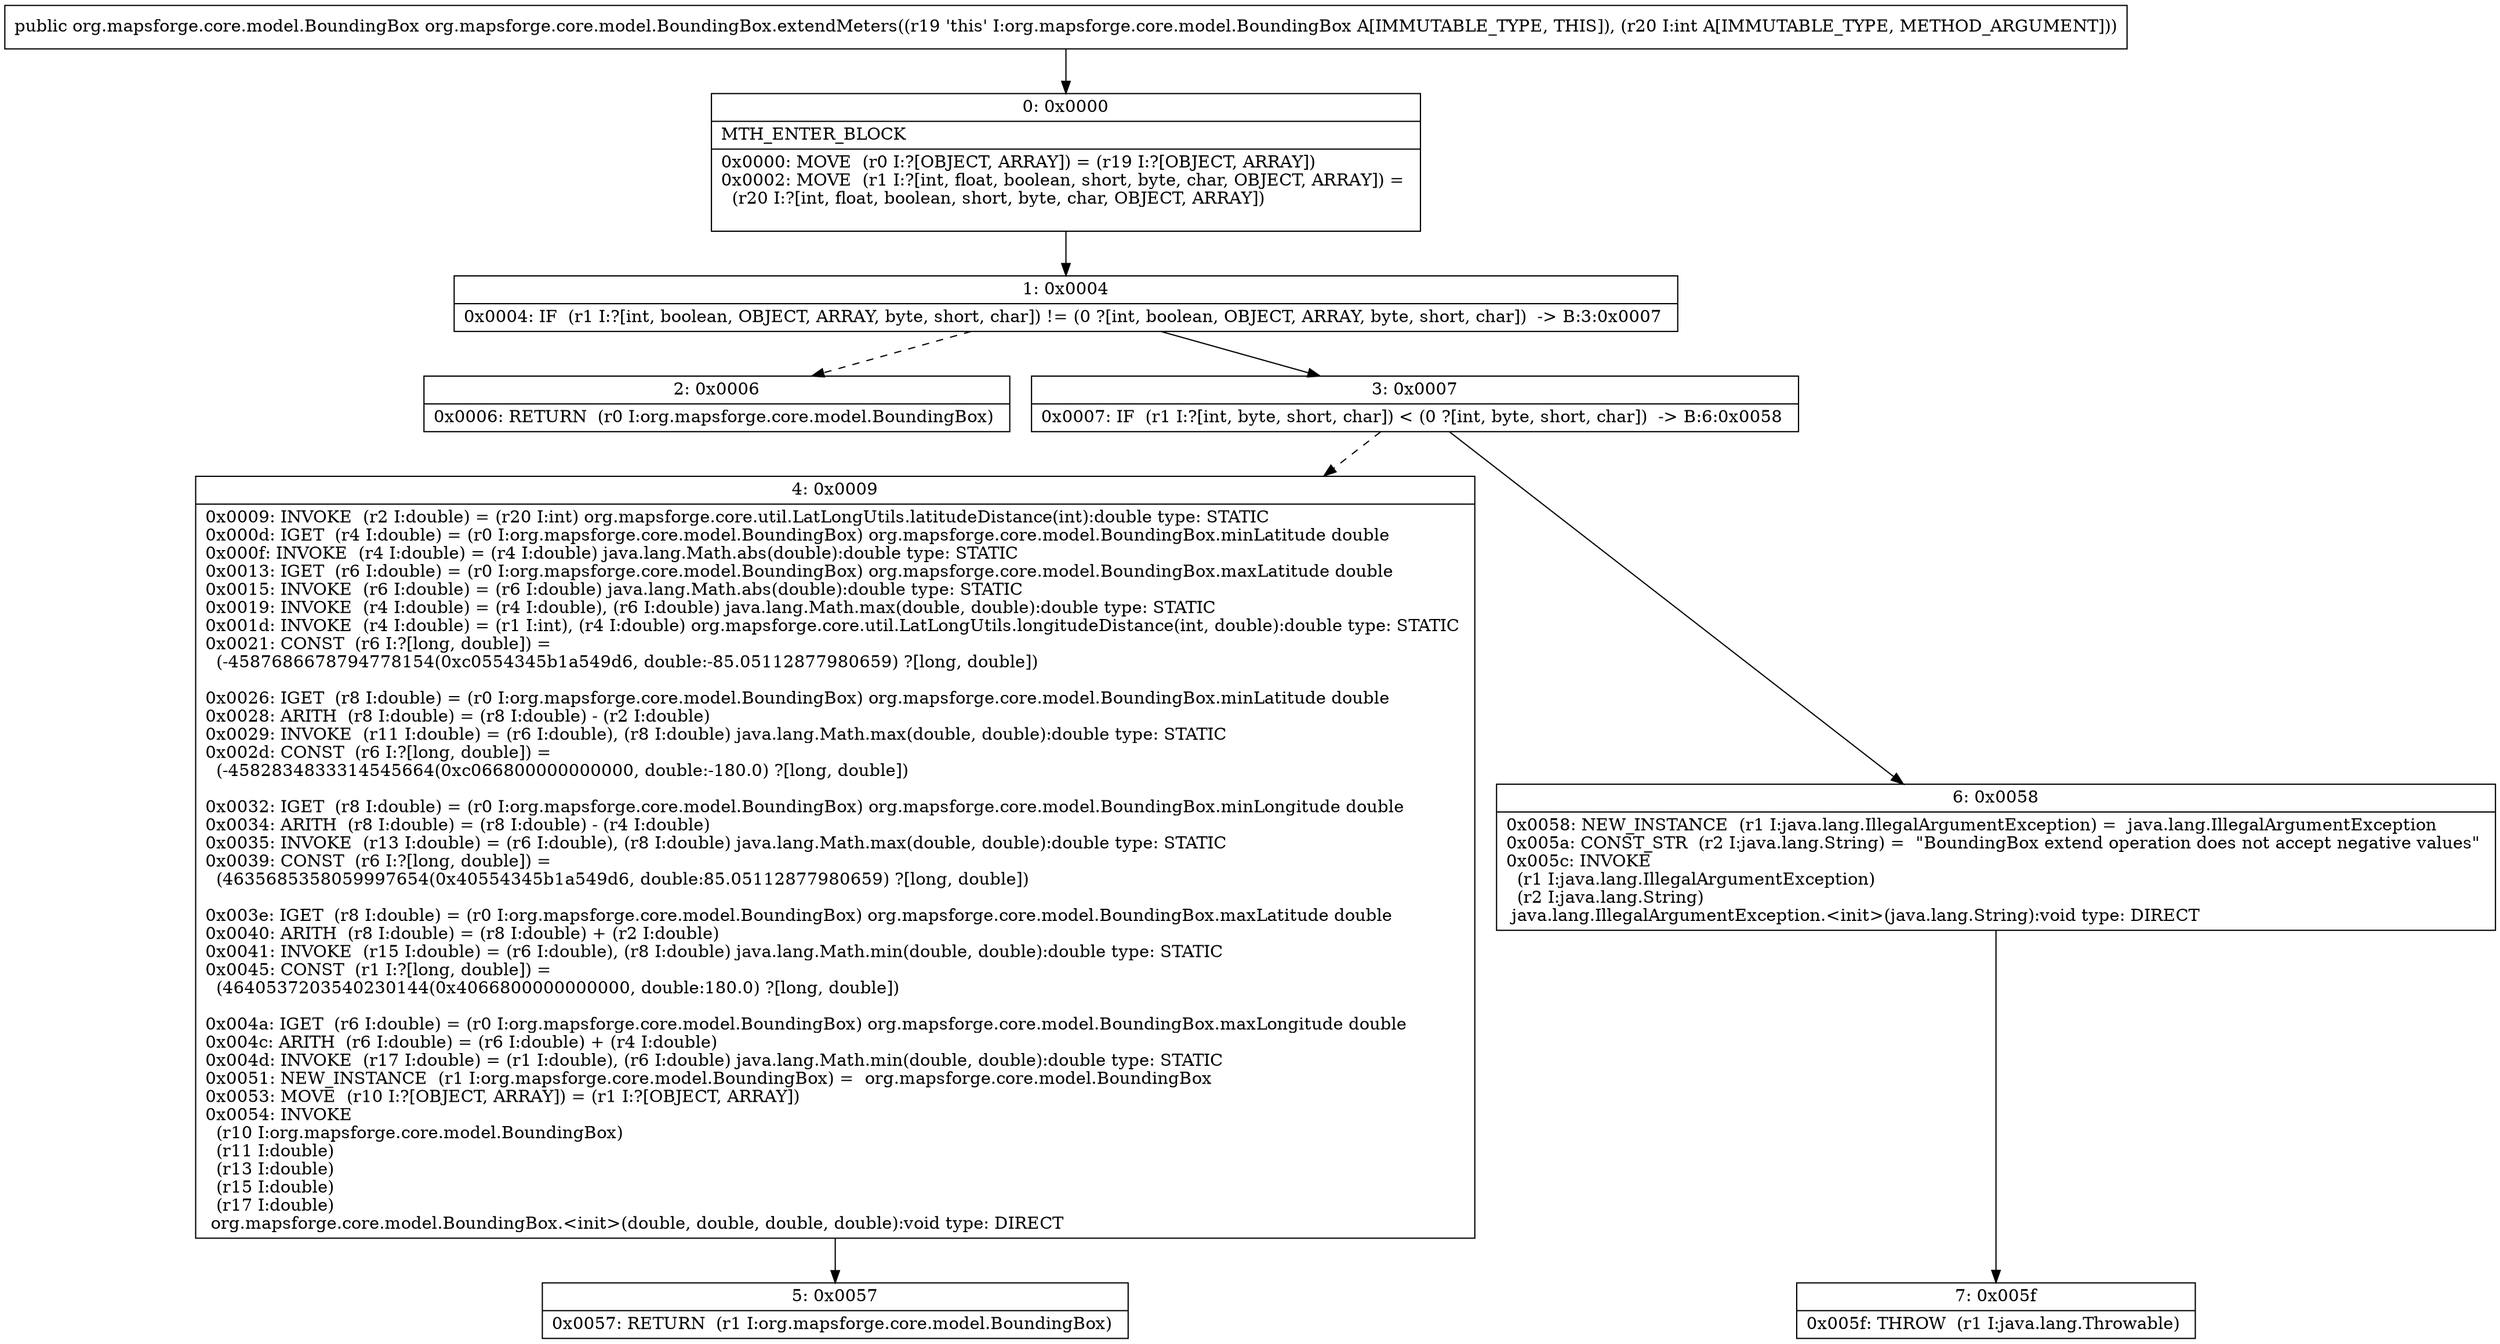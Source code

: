 digraph "CFG fororg.mapsforge.core.model.BoundingBox.extendMeters(I)Lorg\/mapsforge\/core\/model\/BoundingBox;" {
Node_0 [shape=record,label="{0\:\ 0x0000|MTH_ENTER_BLOCK\l|0x0000: MOVE  (r0 I:?[OBJECT, ARRAY]) = (r19 I:?[OBJECT, ARRAY]) \l0x0002: MOVE  (r1 I:?[int, float, boolean, short, byte, char, OBJECT, ARRAY]) = \l  (r20 I:?[int, float, boolean, short, byte, char, OBJECT, ARRAY])\l \l}"];
Node_1 [shape=record,label="{1\:\ 0x0004|0x0004: IF  (r1 I:?[int, boolean, OBJECT, ARRAY, byte, short, char]) != (0 ?[int, boolean, OBJECT, ARRAY, byte, short, char])  \-\> B:3:0x0007 \l}"];
Node_2 [shape=record,label="{2\:\ 0x0006|0x0006: RETURN  (r0 I:org.mapsforge.core.model.BoundingBox) \l}"];
Node_3 [shape=record,label="{3\:\ 0x0007|0x0007: IF  (r1 I:?[int, byte, short, char]) \< (0 ?[int, byte, short, char])  \-\> B:6:0x0058 \l}"];
Node_4 [shape=record,label="{4\:\ 0x0009|0x0009: INVOKE  (r2 I:double) = (r20 I:int) org.mapsforge.core.util.LatLongUtils.latitudeDistance(int):double type: STATIC \l0x000d: IGET  (r4 I:double) = (r0 I:org.mapsforge.core.model.BoundingBox) org.mapsforge.core.model.BoundingBox.minLatitude double \l0x000f: INVOKE  (r4 I:double) = (r4 I:double) java.lang.Math.abs(double):double type: STATIC \l0x0013: IGET  (r6 I:double) = (r0 I:org.mapsforge.core.model.BoundingBox) org.mapsforge.core.model.BoundingBox.maxLatitude double \l0x0015: INVOKE  (r6 I:double) = (r6 I:double) java.lang.Math.abs(double):double type: STATIC \l0x0019: INVOKE  (r4 I:double) = (r4 I:double), (r6 I:double) java.lang.Math.max(double, double):double type: STATIC \l0x001d: INVOKE  (r4 I:double) = (r1 I:int), (r4 I:double) org.mapsforge.core.util.LatLongUtils.longitudeDistance(int, double):double type: STATIC \l0x0021: CONST  (r6 I:?[long, double]) = \l  (\-4587686678794778154(0xc0554345b1a549d6, double:\-85.05112877980659) ?[long, double])\l \l0x0026: IGET  (r8 I:double) = (r0 I:org.mapsforge.core.model.BoundingBox) org.mapsforge.core.model.BoundingBox.minLatitude double \l0x0028: ARITH  (r8 I:double) = (r8 I:double) \- (r2 I:double) \l0x0029: INVOKE  (r11 I:double) = (r6 I:double), (r8 I:double) java.lang.Math.max(double, double):double type: STATIC \l0x002d: CONST  (r6 I:?[long, double]) = \l  (\-4582834833314545664(0xc066800000000000, double:\-180.0) ?[long, double])\l \l0x0032: IGET  (r8 I:double) = (r0 I:org.mapsforge.core.model.BoundingBox) org.mapsforge.core.model.BoundingBox.minLongitude double \l0x0034: ARITH  (r8 I:double) = (r8 I:double) \- (r4 I:double) \l0x0035: INVOKE  (r13 I:double) = (r6 I:double), (r8 I:double) java.lang.Math.max(double, double):double type: STATIC \l0x0039: CONST  (r6 I:?[long, double]) = \l  (4635685358059997654(0x40554345b1a549d6, double:85.05112877980659) ?[long, double])\l \l0x003e: IGET  (r8 I:double) = (r0 I:org.mapsforge.core.model.BoundingBox) org.mapsforge.core.model.BoundingBox.maxLatitude double \l0x0040: ARITH  (r8 I:double) = (r8 I:double) + (r2 I:double) \l0x0041: INVOKE  (r15 I:double) = (r6 I:double), (r8 I:double) java.lang.Math.min(double, double):double type: STATIC \l0x0045: CONST  (r1 I:?[long, double]) = \l  (4640537203540230144(0x4066800000000000, double:180.0) ?[long, double])\l \l0x004a: IGET  (r6 I:double) = (r0 I:org.mapsforge.core.model.BoundingBox) org.mapsforge.core.model.BoundingBox.maxLongitude double \l0x004c: ARITH  (r6 I:double) = (r6 I:double) + (r4 I:double) \l0x004d: INVOKE  (r17 I:double) = (r1 I:double), (r6 I:double) java.lang.Math.min(double, double):double type: STATIC \l0x0051: NEW_INSTANCE  (r1 I:org.mapsforge.core.model.BoundingBox) =  org.mapsforge.core.model.BoundingBox \l0x0053: MOVE  (r10 I:?[OBJECT, ARRAY]) = (r1 I:?[OBJECT, ARRAY]) \l0x0054: INVOKE  \l  (r10 I:org.mapsforge.core.model.BoundingBox)\l  (r11 I:double)\l  (r13 I:double)\l  (r15 I:double)\l  (r17 I:double)\l org.mapsforge.core.model.BoundingBox.\<init\>(double, double, double, double):void type: DIRECT \l}"];
Node_5 [shape=record,label="{5\:\ 0x0057|0x0057: RETURN  (r1 I:org.mapsforge.core.model.BoundingBox) \l}"];
Node_6 [shape=record,label="{6\:\ 0x0058|0x0058: NEW_INSTANCE  (r1 I:java.lang.IllegalArgumentException) =  java.lang.IllegalArgumentException \l0x005a: CONST_STR  (r2 I:java.lang.String) =  \"BoundingBox extend operation does not accept negative values\" \l0x005c: INVOKE  \l  (r1 I:java.lang.IllegalArgumentException)\l  (r2 I:java.lang.String)\l java.lang.IllegalArgumentException.\<init\>(java.lang.String):void type: DIRECT \l}"];
Node_7 [shape=record,label="{7\:\ 0x005f|0x005f: THROW  (r1 I:java.lang.Throwable) \l}"];
MethodNode[shape=record,label="{public org.mapsforge.core.model.BoundingBox org.mapsforge.core.model.BoundingBox.extendMeters((r19 'this' I:org.mapsforge.core.model.BoundingBox A[IMMUTABLE_TYPE, THIS]), (r20 I:int A[IMMUTABLE_TYPE, METHOD_ARGUMENT])) }"];
MethodNode -> Node_0;
Node_0 -> Node_1;
Node_1 -> Node_2[style=dashed];
Node_1 -> Node_3;
Node_3 -> Node_4[style=dashed];
Node_3 -> Node_6;
Node_4 -> Node_5;
Node_6 -> Node_7;
}

